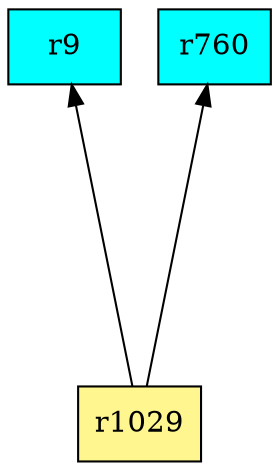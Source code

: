 digraph G {
rankdir=BT;ranksep="2.0";
"r1029" [shape=record,fillcolor=khaki1,style=filled,label="{r1029}"];
"r9" [shape=record,fillcolor=cyan,style=filled,label="{r9}"];
"r760" [shape=record,fillcolor=cyan,style=filled,label="{r760}"];
"r1029" -> "r9"
"r1029" -> "r760"
}